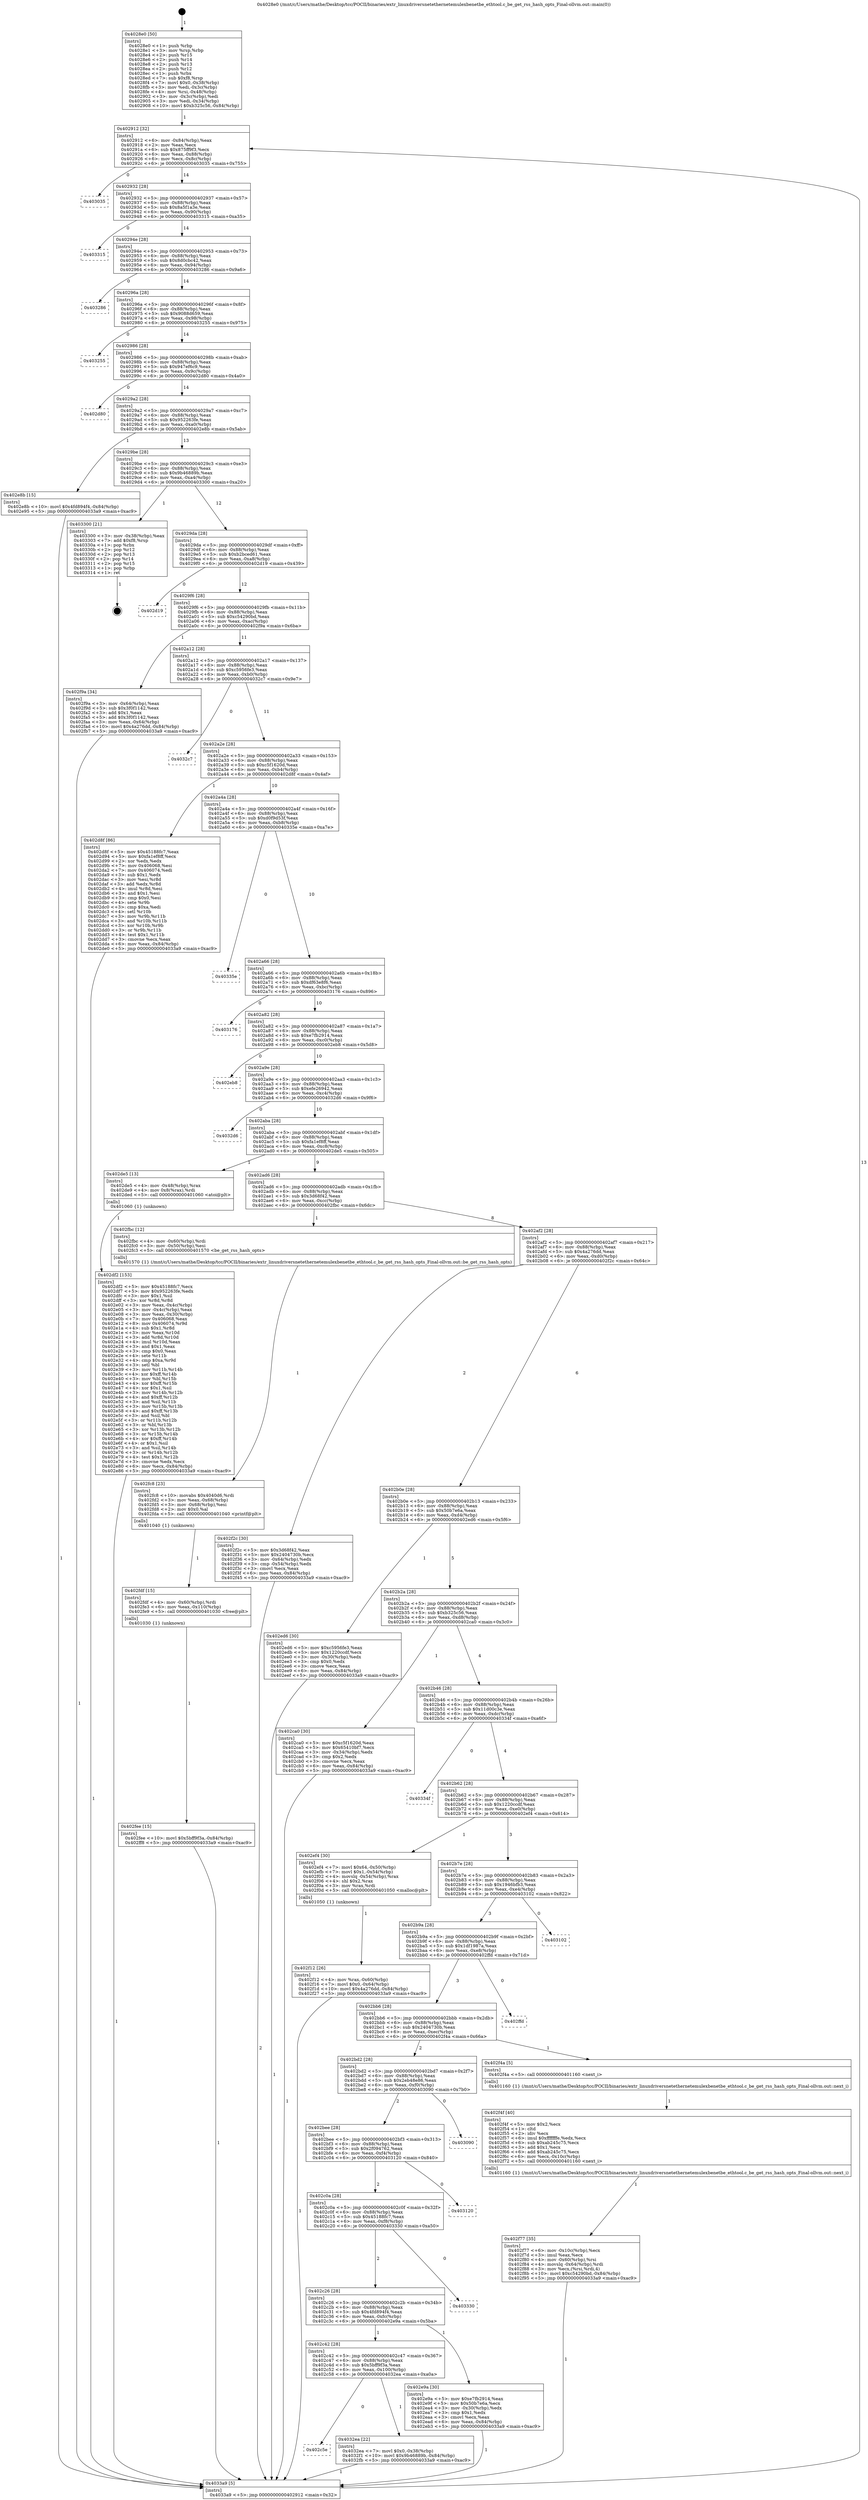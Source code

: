digraph "0x4028e0" {
  label = "0x4028e0 (/mnt/c/Users/mathe/Desktop/tcc/POCII/binaries/extr_linuxdriversnetethernetemulexbenetbe_ethtool.c_be_get_rss_hash_opts_Final-ollvm.out::main(0))"
  labelloc = "t"
  node[shape=record]

  Entry [label="",width=0.3,height=0.3,shape=circle,fillcolor=black,style=filled]
  "0x402912" [label="{
     0x402912 [32]\l
     | [instrs]\l
     &nbsp;&nbsp;0x402912 \<+6\>: mov -0x84(%rbp),%eax\l
     &nbsp;&nbsp;0x402918 \<+2\>: mov %eax,%ecx\l
     &nbsp;&nbsp;0x40291a \<+6\>: sub $0x875ff9f3,%ecx\l
     &nbsp;&nbsp;0x402920 \<+6\>: mov %eax,-0x88(%rbp)\l
     &nbsp;&nbsp;0x402926 \<+6\>: mov %ecx,-0x8c(%rbp)\l
     &nbsp;&nbsp;0x40292c \<+6\>: je 0000000000403035 \<main+0x755\>\l
  }"]
  "0x403035" [label="{
     0x403035\l
  }", style=dashed]
  "0x402932" [label="{
     0x402932 [28]\l
     | [instrs]\l
     &nbsp;&nbsp;0x402932 \<+5\>: jmp 0000000000402937 \<main+0x57\>\l
     &nbsp;&nbsp;0x402937 \<+6\>: mov -0x88(%rbp),%eax\l
     &nbsp;&nbsp;0x40293d \<+5\>: sub $0x8a5f1a3e,%eax\l
     &nbsp;&nbsp;0x402942 \<+6\>: mov %eax,-0x90(%rbp)\l
     &nbsp;&nbsp;0x402948 \<+6\>: je 0000000000403315 \<main+0xa35\>\l
  }"]
  Exit [label="",width=0.3,height=0.3,shape=circle,fillcolor=black,style=filled,peripheries=2]
  "0x403315" [label="{
     0x403315\l
  }", style=dashed]
  "0x40294e" [label="{
     0x40294e [28]\l
     | [instrs]\l
     &nbsp;&nbsp;0x40294e \<+5\>: jmp 0000000000402953 \<main+0x73\>\l
     &nbsp;&nbsp;0x402953 \<+6\>: mov -0x88(%rbp),%eax\l
     &nbsp;&nbsp;0x402959 \<+5\>: sub $0x8d0cbc42,%eax\l
     &nbsp;&nbsp;0x40295e \<+6\>: mov %eax,-0x94(%rbp)\l
     &nbsp;&nbsp;0x402964 \<+6\>: je 0000000000403286 \<main+0x9a6\>\l
  }"]
  "0x402c5e" [label="{
     0x402c5e\l
  }", style=dashed]
  "0x403286" [label="{
     0x403286\l
  }", style=dashed]
  "0x40296a" [label="{
     0x40296a [28]\l
     | [instrs]\l
     &nbsp;&nbsp;0x40296a \<+5\>: jmp 000000000040296f \<main+0x8f\>\l
     &nbsp;&nbsp;0x40296f \<+6\>: mov -0x88(%rbp),%eax\l
     &nbsp;&nbsp;0x402975 \<+5\>: sub $0x9088d659,%eax\l
     &nbsp;&nbsp;0x40297a \<+6\>: mov %eax,-0x98(%rbp)\l
     &nbsp;&nbsp;0x402980 \<+6\>: je 0000000000403255 \<main+0x975\>\l
  }"]
  "0x4032ea" [label="{
     0x4032ea [22]\l
     | [instrs]\l
     &nbsp;&nbsp;0x4032ea \<+7\>: movl $0x0,-0x38(%rbp)\l
     &nbsp;&nbsp;0x4032f1 \<+10\>: movl $0x9b46889b,-0x84(%rbp)\l
     &nbsp;&nbsp;0x4032fb \<+5\>: jmp 00000000004033a9 \<main+0xac9\>\l
  }"]
  "0x403255" [label="{
     0x403255\l
  }", style=dashed]
  "0x402986" [label="{
     0x402986 [28]\l
     | [instrs]\l
     &nbsp;&nbsp;0x402986 \<+5\>: jmp 000000000040298b \<main+0xab\>\l
     &nbsp;&nbsp;0x40298b \<+6\>: mov -0x88(%rbp),%eax\l
     &nbsp;&nbsp;0x402991 \<+5\>: sub $0x947ef6c9,%eax\l
     &nbsp;&nbsp;0x402996 \<+6\>: mov %eax,-0x9c(%rbp)\l
     &nbsp;&nbsp;0x40299c \<+6\>: je 0000000000402d80 \<main+0x4a0\>\l
  }"]
  "0x402fee" [label="{
     0x402fee [15]\l
     | [instrs]\l
     &nbsp;&nbsp;0x402fee \<+10\>: movl $0x5bff9f3a,-0x84(%rbp)\l
     &nbsp;&nbsp;0x402ff8 \<+5\>: jmp 00000000004033a9 \<main+0xac9\>\l
  }"]
  "0x402d80" [label="{
     0x402d80\l
  }", style=dashed]
  "0x4029a2" [label="{
     0x4029a2 [28]\l
     | [instrs]\l
     &nbsp;&nbsp;0x4029a2 \<+5\>: jmp 00000000004029a7 \<main+0xc7\>\l
     &nbsp;&nbsp;0x4029a7 \<+6\>: mov -0x88(%rbp),%eax\l
     &nbsp;&nbsp;0x4029ad \<+5\>: sub $0x952263fe,%eax\l
     &nbsp;&nbsp;0x4029b2 \<+6\>: mov %eax,-0xa0(%rbp)\l
     &nbsp;&nbsp;0x4029b8 \<+6\>: je 0000000000402e8b \<main+0x5ab\>\l
  }"]
  "0x402fdf" [label="{
     0x402fdf [15]\l
     | [instrs]\l
     &nbsp;&nbsp;0x402fdf \<+4\>: mov -0x60(%rbp),%rdi\l
     &nbsp;&nbsp;0x402fe3 \<+6\>: mov %eax,-0x110(%rbp)\l
     &nbsp;&nbsp;0x402fe9 \<+5\>: call 0000000000401030 \<free@plt\>\l
     | [calls]\l
     &nbsp;&nbsp;0x401030 \{1\} (unknown)\l
  }"]
  "0x402e8b" [label="{
     0x402e8b [15]\l
     | [instrs]\l
     &nbsp;&nbsp;0x402e8b \<+10\>: movl $0x4fd894f4,-0x84(%rbp)\l
     &nbsp;&nbsp;0x402e95 \<+5\>: jmp 00000000004033a9 \<main+0xac9\>\l
  }"]
  "0x4029be" [label="{
     0x4029be [28]\l
     | [instrs]\l
     &nbsp;&nbsp;0x4029be \<+5\>: jmp 00000000004029c3 \<main+0xe3\>\l
     &nbsp;&nbsp;0x4029c3 \<+6\>: mov -0x88(%rbp),%eax\l
     &nbsp;&nbsp;0x4029c9 \<+5\>: sub $0x9b46889b,%eax\l
     &nbsp;&nbsp;0x4029ce \<+6\>: mov %eax,-0xa4(%rbp)\l
     &nbsp;&nbsp;0x4029d4 \<+6\>: je 0000000000403300 \<main+0xa20\>\l
  }"]
  "0x402fc8" [label="{
     0x402fc8 [23]\l
     | [instrs]\l
     &nbsp;&nbsp;0x402fc8 \<+10\>: movabs $0x4040d6,%rdi\l
     &nbsp;&nbsp;0x402fd2 \<+3\>: mov %eax,-0x68(%rbp)\l
     &nbsp;&nbsp;0x402fd5 \<+3\>: mov -0x68(%rbp),%esi\l
     &nbsp;&nbsp;0x402fd8 \<+2\>: mov $0x0,%al\l
     &nbsp;&nbsp;0x402fda \<+5\>: call 0000000000401040 \<printf@plt\>\l
     | [calls]\l
     &nbsp;&nbsp;0x401040 \{1\} (unknown)\l
  }"]
  "0x403300" [label="{
     0x403300 [21]\l
     | [instrs]\l
     &nbsp;&nbsp;0x403300 \<+3\>: mov -0x38(%rbp),%eax\l
     &nbsp;&nbsp;0x403303 \<+7\>: add $0xf8,%rsp\l
     &nbsp;&nbsp;0x40330a \<+1\>: pop %rbx\l
     &nbsp;&nbsp;0x40330b \<+2\>: pop %r12\l
     &nbsp;&nbsp;0x40330d \<+2\>: pop %r13\l
     &nbsp;&nbsp;0x40330f \<+2\>: pop %r14\l
     &nbsp;&nbsp;0x403311 \<+2\>: pop %r15\l
     &nbsp;&nbsp;0x403313 \<+1\>: pop %rbp\l
     &nbsp;&nbsp;0x403314 \<+1\>: ret\l
  }"]
  "0x4029da" [label="{
     0x4029da [28]\l
     | [instrs]\l
     &nbsp;&nbsp;0x4029da \<+5\>: jmp 00000000004029df \<main+0xff\>\l
     &nbsp;&nbsp;0x4029df \<+6\>: mov -0x88(%rbp),%eax\l
     &nbsp;&nbsp;0x4029e5 \<+5\>: sub $0xb2bced61,%eax\l
     &nbsp;&nbsp;0x4029ea \<+6\>: mov %eax,-0xa8(%rbp)\l
     &nbsp;&nbsp;0x4029f0 \<+6\>: je 0000000000402d19 \<main+0x439\>\l
  }"]
  "0x402f77" [label="{
     0x402f77 [35]\l
     | [instrs]\l
     &nbsp;&nbsp;0x402f77 \<+6\>: mov -0x10c(%rbp),%ecx\l
     &nbsp;&nbsp;0x402f7d \<+3\>: imul %eax,%ecx\l
     &nbsp;&nbsp;0x402f80 \<+4\>: mov -0x60(%rbp),%rsi\l
     &nbsp;&nbsp;0x402f84 \<+4\>: movslq -0x64(%rbp),%rdi\l
     &nbsp;&nbsp;0x402f88 \<+3\>: mov %ecx,(%rsi,%rdi,4)\l
     &nbsp;&nbsp;0x402f8b \<+10\>: movl $0xc54290bd,-0x84(%rbp)\l
     &nbsp;&nbsp;0x402f95 \<+5\>: jmp 00000000004033a9 \<main+0xac9\>\l
  }"]
  "0x402d19" [label="{
     0x402d19\l
  }", style=dashed]
  "0x4029f6" [label="{
     0x4029f6 [28]\l
     | [instrs]\l
     &nbsp;&nbsp;0x4029f6 \<+5\>: jmp 00000000004029fb \<main+0x11b\>\l
     &nbsp;&nbsp;0x4029fb \<+6\>: mov -0x88(%rbp),%eax\l
     &nbsp;&nbsp;0x402a01 \<+5\>: sub $0xc54290bd,%eax\l
     &nbsp;&nbsp;0x402a06 \<+6\>: mov %eax,-0xac(%rbp)\l
     &nbsp;&nbsp;0x402a0c \<+6\>: je 0000000000402f9a \<main+0x6ba\>\l
  }"]
  "0x402f4f" [label="{
     0x402f4f [40]\l
     | [instrs]\l
     &nbsp;&nbsp;0x402f4f \<+5\>: mov $0x2,%ecx\l
     &nbsp;&nbsp;0x402f54 \<+1\>: cltd\l
     &nbsp;&nbsp;0x402f55 \<+2\>: idiv %ecx\l
     &nbsp;&nbsp;0x402f57 \<+6\>: imul $0xfffffffe,%edx,%ecx\l
     &nbsp;&nbsp;0x402f5d \<+6\>: sub $0xab245c75,%ecx\l
     &nbsp;&nbsp;0x402f63 \<+3\>: add $0x1,%ecx\l
     &nbsp;&nbsp;0x402f66 \<+6\>: add $0xab245c75,%ecx\l
     &nbsp;&nbsp;0x402f6c \<+6\>: mov %ecx,-0x10c(%rbp)\l
     &nbsp;&nbsp;0x402f72 \<+5\>: call 0000000000401160 \<next_i\>\l
     | [calls]\l
     &nbsp;&nbsp;0x401160 \{1\} (/mnt/c/Users/mathe/Desktop/tcc/POCII/binaries/extr_linuxdriversnetethernetemulexbenetbe_ethtool.c_be_get_rss_hash_opts_Final-ollvm.out::next_i)\l
  }"]
  "0x402f9a" [label="{
     0x402f9a [34]\l
     | [instrs]\l
     &nbsp;&nbsp;0x402f9a \<+3\>: mov -0x64(%rbp),%eax\l
     &nbsp;&nbsp;0x402f9d \<+5\>: sub $0x3f0f1142,%eax\l
     &nbsp;&nbsp;0x402fa2 \<+3\>: add $0x1,%eax\l
     &nbsp;&nbsp;0x402fa5 \<+5\>: add $0x3f0f1142,%eax\l
     &nbsp;&nbsp;0x402faa \<+3\>: mov %eax,-0x64(%rbp)\l
     &nbsp;&nbsp;0x402fad \<+10\>: movl $0x4a276dd,-0x84(%rbp)\l
     &nbsp;&nbsp;0x402fb7 \<+5\>: jmp 00000000004033a9 \<main+0xac9\>\l
  }"]
  "0x402a12" [label="{
     0x402a12 [28]\l
     | [instrs]\l
     &nbsp;&nbsp;0x402a12 \<+5\>: jmp 0000000000402a17 \<main+0x137\>\l
     &nbsp;&nbsp;0x402a17 \<+6\>: mov -0x88(%rbp),%eax\l
     &nbsp;&nbsp;0x402a1d \<+5\>: sub $0xc5956fe3,%eax\l
     &nbsp;&nbsp;0x402a22 \<+6\>: mov %eax,-0xb0(%rbp)\l
     &nbsp;&nbsp;0x402a28 \<+6\>: je 00000000004032c7 \<main+0x9e7\>\l
  }"]
  "0x402f12" [label="{
     0x402f12 [26]\l
     | [instrs]\l
     &nbsp;&nbsp;0x402f12 \<+4\>: mov %rax,-0x60(%rbp)\l
     &nbsp;&nbsp;0x402f16 \<+7\>: movl $0x0,-0x64(%rbp)\l
     &nbsp;&nbsp;0x402f1d \<+10\>: movl $0x4a276dd,-0x84(%rbp)\l
     &nbsp;&nbsp;0x402f27 \<+5\>: jmp 00000000004033a9 \<main+0xac9\>\l
  }"]
  "0x4032c7" [label="{
     0x4032c7\l
  }", style=dashed]
  "0x402a2e" [label="{
     0x402a2e [28]\l
     | [instrs]\l
     &nbsp;&nbsp;0x402a2e \<+5\>: jmp 0000000000402a33 \<main+0x153\>\l
     &nbsp;&nbsp;0x402a33 \<+6\>: mov -0x88(%rbp),%eax\l
     &nbsp;&nbsp;0x402a39 \<+5\>: sub $0xc5f1620d,%eax\l
     &nbsp;&nbsp;0x402a3e \<+6\>: mov %eax,-0xb4(%rbp)\l
     &nbsp;&nbsp;0x402a44 \<+6\>: je 0000000000402d8f \<main+0x4af\>\l
  }"]
  "0x402c42" [label="{
     0x402c42 [28]\l
     | [instrs]\l
     &nbsp;&nbsp;0x402c42 \<+5\>: jmp 0000000000402c47 \<main+0x367\>\l
     &nbsp;&nbsp;0x402c47 \<+6\>: mov -0x88(%rbp),%eax\l
     &nbsp;&nbsp;0x402c4d \<+5\>: sub $0x5bff9f3a,%eax\l
     &nbsp;&nbsp;0x402c52 \<+6\>: mov %eax,-0x100(%rbp)\l
     &nbsp;&nbsp;0x402c58 \<+6\>: je 00000000004032ea \<main+0xa0a\>\l
  }"]
  "0x402d8f" [label="{
     0x402d8f [86]\l
     | [instrs]\l
     &nbsp;&nbsp;0x402d8f \<+5\>: mov $0x45188fc7,%eax\l
     &nbsp;&nbsp;0x402d94 \<+5\>: mov $0xfa1ef8ff,%ecx\l
     &nbsp;&nbsp;0x402d99 \<+2\>: xor %edx,%edx\l
     &nbsp;&nbsp;0x402d9b \<+7\>: mov 0x406068,%esi\l
     &nbsp;&nbsp;0x402da2 \<+7\>: mov 0x406074,%edi\l
     &nbsp;&nbsp;0x402da9 \<+3\>: sub $0x1,%edx\l
     &nbsp;&nbsp;0x402dac \<+3\>: mov %esi,%r8d\l
     &nbsp;&nbsp;0x402daf \<+3\>: add %edx,%r8d\l
     &nbsp;&nbsp;0x402db2 \<+4\>: imul %r8d,%esi\l
     &nbsp;&nbsp;0x402db6 \<+3\>: and $0x1,%esi\l
     &nbsp;&nbsp;0x402db9 \<+3\>: cmp $0x0,%esi\l
     &nbsp;&nbsp;0x402dbc \<+4\>: sete %r9b\l
     &nbsp;&nbsp;0x402dc0 \<+3\>: cmp $0xa,%edi\l
     &nbsp;&nbsp;0x402dc3 \<+4\>: setl %r10b\l
     &nbsp;&nbsp;0x402dc7 \<+3\>: mov %r9b,%r11b\l
     &nbsp;&nbsp;0x402dca \<+3\>: and %r10b,%r11b\l
     &nbsp;&nbsp;0x402dcd \<+3\>: xor %r10b,%r9b\l
     &nbsp;&nbsp;0x402dd0 \<+3\>: or %r9b,%r11b\l
     &nbsp;&nbsp;0x402dd3 \<+4\>: test $0x1,%r11b\l
     &nbsp;&nbsp;0x402dd7 \<+3\>: cmovne %ecx,%eax\l
     &nbsp;&nbsp;0x402dda \<+6\>: mov %eax,-0x84(%rbp)\l
     &nbsp;&nbsp;0x402de0 \<+5\>: jmp 00000000004033a9 \<main+0xac9\>\l
  }"]
  "0x402a4a" [label="{
     0x402a4a [28]\l
     | [instrs]\l
     &nbsp;&nbsp;0x402a4a \<+5\>: jmp 0000000000402a4f \<main+0x16f\>\l
     &nbsp;&nbsp;0x402a4f \<+6\>: mov -0x88(%rbp),%eax\l
     &nbsp;&nbsp;0x402a55 \<+5\>: sub $0xd0f9d53f,%eax\l
     &nbsp;&nbsp;0x402a5a \<+6\>: mov %eax,-0xb8(%rbp)\l
     &nbsp;&nbsp;0x402a60 \<+6\>: je 000000000040335e \<main+0xa7e\>\l
  }"]
  "0x402e9a" [label="{
     0x402e9a [30]\l
     | [instrs]\l
     &nbsp;&nbsp;0x402e9a \<+5\>: mov $0xe7fb2914,%eax\l
     &nbsp;&nbsp;0x402e9f \<+5\>: mov $0x50b7e6a,%ecx\l
     &nbsp;&nbsp;0x402ea4 \<+3\>: mov -0x30(%rbp),%edx\l
     &nbsp;&nbsp;0x402ea7 \<+3\>: cmp $0x1,%edx\l
     &nbsp;&nbsp;0x402eaa \<+3\>: cmovl %ecx,%eax\l
     &nbsp;&nbsp;0x402ead \<+6\>: mov %eax,-0x84(%rbp)\l
     &nbsp;&nbsp;0x402eb3 \<+5\>: jmp 00000000004033a9 \<main+0xac9\>\l
  }"]
  "0x40335e" [label="{
     0x40335e\l
  }", style=dashed]
  "0x402a66" [label="{
     0x402a66 [28]\l
     | [instrs]\l
     &nbsp;&nbsp;0x402a66 \<+5\>: jmp 0000000000402a6b \<main+0x18b\>\l
     &nbsp;&nbsp;0x402a6b \<+6\>: mov -0x88(%rbp),%eax\l
     &nbsp;&nbsp;0x402a71 \<+5\>: sub $0xdf63e8f6,%eax\l
     &nbsp;&nbsp;0x402a76 \<+6\>: mov %eax,-0xbc(%rbp)\l
     &nbsp;&nbsp;0x402a7c \<+6\>: je 0000000000403176 \<main+0x896\>\l
  }"]
  "0x402c26" [label="{
     0x402c26 [28]\l
     | [instrs]\l
     &nbsp;&nbsp;0x402c26 \<+5\>: jmp 0000000000402c2b \<main+0x34b\>\l
     &nbsp;&nbsp;0x402c2b \<+6\>: mov -0x88(%rbp),%eax\l
     &nbsp;&nbsp;0x402c31 \<+5\>: sub $0x4fd894f4,%eax\l
     &nbsp;&nbsp;0x402c36 \<+6\>: mov %eax,-0xfc(%rbp)\l
     &nbsp;&nbsp;0x402c3c \<+6\>: je 0000000000402e9a \<main+0x5ba\>\l
  }"]
  "0x403176" [label="{
     0x403176\l
  }", style=dashed]
  "0x402a82" [label="{
     0x402a82 [28]\l
     | [instrs]\l
     &nbsp;&nbsp;0x402a82 \<+5\>: jmp 0000000000402a87 \<main+0x1a7\>\l
     &nbsp;&nbsp;0x402a87 \<+6\>: mov -0x88(%rbp),%eax\l
     &nbsp;&nbsp;0x402a8d \<+5\>: sub $0xe7fb2914,%eax\l
     &nbsp;&nbsp;0x402a92 \<+6\>: mov %eax,-0xc0(%rbp)\l
     &nbsp;&nbsp;0x402a98 \<+6\>: je 0000000000402eb8 \<main+0x5d8\>\l
  }"]
  "0x403330" [label="{
     0x403330\l
  }", style=dashed]
  "0x402eb8" [label="{
     0x402eb8\l
  }", style=dashed]
  "0x402a9e" [label="{
     0x402a9e [28]\l
     | [instrs]\l
     &nbsp;&nbsp;0x402a9e \<+5\>: jmp 0000000000402aa3 \<main+0x1c3\>\l
     &nbsp;&nbsp;0x402aa3 \<+6\>: mov -0x88(%rbp),%eax\l
     &nbsp;&nbsp;0x402aa9 \<+5\>: sub $0xefe26942,%eax\l
     &nbsp;&nbsp;0x402aae \<+6\>: mov %eax,-0xc4(%rbp)\l
     &nbsp;&nbsp;0x402ab4 \<+6\>: je 00000000004032d6 \<main+0x9f6\>\l
  }"]
  "0x402c0a" [label="{
     0x402c0a [28]\l
     | [instrs]\l
     &nbsp;&nbsp;0x402c0a \<+5\>: jmp 0000000000402c0f \<main+0x32f\>\l
     &nbsp;&nbsp;0x402c0f \<+6\>: mov -0x88(%rbp),%eax\l
     &nbsp;&nbsp;0x402c15 \<+5\>: sub $0x45188fc7,%eax\l
     &nbsp;&nbsp;0x402c1a \<+6\>: mov %eax,-0xf8(%rbp)\l
     &nbsp;&nbsp;0x402c20 \<+6\>: je 0000000000403330 \<main+0xa50\>\l
  }"]
  "0x4032d6" [label="{
     0x4032d6\l
  }", style=dashed]
  "0x402aba" [label="{
     0x402aba [28]\l
     | [instrs]\l
     &nbsp;&nbsp;0x402aba \<+5\>: jmp 0000000000402abf \<main+0x1df\>\l
     &nbsp;&nbsp;0x402abf \<+6\>: mov -0x88(%rbp),%eax\l
     &nbsp;&nbsp;0x402ac5 \<+5\>: sub $0xfa1ef8ff,%eax\l
     &nbsp;&nbsp;0x402aca \<+6\>: mov %eax,-0xc8(%rbp)\l
     &nbsp;&nbsp;0x402ad0 \<+6\>: je 0000000000402de5 \<main+0x505\>\l
  }"]
  "0x403120" [label="{
     0x403120\l
  }", style=dashed]
  "0x402de5" [label="{
     0x402de5 [13]\l
     | [instrs]\l
     &nbsp;&nbsp;0x402de5 \<+4\>: mov -0x48(%rbp),%rax\l
     &nbsp;&nbsp;0x402de9 \<+4\>: mov 0x8(%rax),%rdi\l
     &nbsp;&nbsp;0x402ded \<+5\>: call 0000000000401060 \<atoi@plt\>\l
     | [calls]\l
     &nbsp;&nbsp;0x401060 \{1\} (unknown)\l
  }"]
  "0x402ad6" [label="{
     0x402ad6 [28]\l
     | [instrs]\l
     &nbsp;&nbsp;0x402ad6 \<+5\>: jmp 0000000000402adb \<main+0x1fb\>\l
     &nbsp;&nbsp;0x402adb \<+6\>: mov -0x88(%rbp),%eax\l
     &nbsp;&nbsp;0x402ae1 \<+5\>: sub $0x3d68f42,%eax\l
     &nbsp;&nbsp;0x402ae6 \<+6\>: mov %eax,-0xcc(%rbp)\l
     &nbsp;&nbsp;0x402aec \<+6\>: je 0000000000402fbc \<main+0x6dc\>\l
  }"]
  "0x402bee" [label="{
     0x402bee [28]\l
     | [instrs]\l
     &nbsp;&nbsp;0x402bee \<+5\>: jmp 0000000000402bf3 \<main+0x313\>\l
     &nbsp;&nbsp;0x402bf3 \<+6\>: mov -0x88(%rbp),%eax\l
     &nbsp;&nbsp;0x402bf9 \<+5\>: sub $0x2f094762,%eax\l
     &nbsp;&nbsp;0x402bfe \<+6\>: mov %eax,-0xf4(%rbp)\l
     &nbsp;&nbsp;0x402c04 \<+6\>: je 0000000000403120 \<main+0x840\>\l
  }"]
  "0x402fbc" [label="{
     0x402fbc [12]\l
     | [instrs]\l
     &nbsp;&nbsp;0x402fbc \<+4\>: mov -0x60(%rbp),%rdi\l
     &nbsp;&nbsp;0x402fc0 \<+3\>: mov -0x50(%rbp),%esi\l
     &nbsp;&nbsp;0x402fc3 \<+5\>: call 0000000000401570 \<be_get_rss_hash_opts\>\l
     | [calls]\l
     &nbsp;&nbsp;0x401570 \{1\} (/mnt/c/Users/mathe/Desktop/tcc/POCII/binaries/extr_linuxdriversnetethernetemulexbenetbe_ethtool.c_be_get_rss_hash_opts_Final-ollvm.out::be_get_rss_hash_opts)\l
  }"]
  "0x402af2" [label="{
     0x402af2 [28]\l
     | [instrs]\l
     &nbsp;&nbsp;0x402af2 \<+5\>: jmp 0000000000402af7 \<main+0x217\>\l
     &nbsp;&nbsp;0x402af7 \<+6\>: mov -0x88(%rbp),%eax\l
     &nbsp;&nbsp;0x402afd \<+5\>: sub $0x4a276dd,%eax\l
     &nbsp;&nbsp;0x402b02 \<+6\>: mov %eax,-0xd0(%rbp)\l
     &nbsp;&nbsp;0x402b08 \<+6\>: je 0000000000402f2c \<main+0x64c\>\l
  }"]
  "0x403090" [label="{
     0x403090\l
  }", style=dashed]
  "0x402f2c" [label="{
     0x402f2c [30]\l
     | [instrs]\l
     &nbsp;&nbsp;0x402f2c \<+5\>: mov $0x3d68f42,%eax\l
     &nbsp;&nbsp;0x402f31 \<+5\>: mov $0x2404730b,%ecx\l
     &nbsp;&nbsp;0x402f36 \<+3\>: mov -0x64(%rbp),%edx\l
     &nbsp;&nbsp;0x402f39 \<+3\>: cmp -0x54(%rbp),%edx\l
     &nbsp;&nbsp;0x402f3c \<+3\>: cmovl %ecx,%eax\l
     &nbsp;&nbsp;0x402f3f \<+6\>: mov %eax,-0x84(%rbp)\l
     &nbsp;&nbsp;0x402f45 \<+5\>: jmp 00000000004033a9 \<main+0xac9\>\l
  }"]
  "0x402b0e" [label="{
     0x402b0e [28]\l
     | [instrs]\l
     &nbsp;&nbsp;0x402b0e \<+5\>: jmp 0000000000402b13 \<main+0x233\>\l
     &nbsp;&nbsp;0x402b13 \<+6\>: mov -0x88(%rbp),%eax\l
     &nbsp;&nbsp;0x402b19 \<+5\>: sub $0x50b7e6a,%eax\l
     &nbsp;&nbsp;0x402b1e \<+6\>: mov %eax,-0xd4(%rbp)\l
     &nbsp;&nbsp;0x402b24 \<+6\>: je 0000000000402ed6 \<main+0x5f6\>\l
  }"]
  "0x402bd2" [label="{
     0x402bd2 [28]\l
     | [instrs]\l
     &nbsp;&nbsp;0x402bd2 \<+5\>: jmp 0000000000402bd7 \<main+0x2f7\>\l
     &nbsp;&nbsp;0x402bd7 \<+6\>: mov -0x88(%rbp),%eax\l
     &nbsp;&nbsp;0x402bdd \<+5\>: sub $0x2eb48e86,%eax\l
     &nbsp;&nbsp;0x402be2 \<+6\>: mov %eax,-0xf0(%rbp)\l
     &nbsp;&nbsp;0x402be8 \<+6\>: je 0000000000403090 \<main+0x7b0\>\l
  }"]
  "0x402ed6" [label="{
     0x402ed6 [30]\l
     | [instrs]\l
     &nbsp;&nbsp;0x402ed6 \<+5\>: mov $0xc5956fe3,%eax\l
     &nbsp;&nbsp;0x402edb \<+5\>: mov $0x1220ccdf,%ecx\l
     &nbsp;&nbsp;0x402ee0 \<+3\>: mov -0x30(%rbp),%edx\l
     &nbsp;&nbsp;0x402ee3 \<+3\>: cmp $0x0,%edx\l
     &nbsp;&nbsp;0x402ee6 \<+3\>: cmove %ecx,%eax\l
     &nbsp;&nbsp;0x402ee9 \<+6\>: mov %eax,-0x84(%rbp)\l
     &nbsp;&nbsp;0x402eef \<+5\>: jmp 00000000004033a9 \<main+0xac9\>\l
  }"]
  "0x402b2a" [label="{
     0x402b2a [28]\l
     | [instrs]\l
     &nbsp;&nbsp;0x402b2a \<+5\>: jmp 0000000000402b2f \<main+0x24f\>\l
     &nbsp;&nbsp;0x402b2f \<+6\>: mov -0x88(%rbp),%eax\l
     &nbsp;&nbsp;0x402b35 \<+5\>: sub $0xb325c56,%eax\l
     &nbsp;&nbsp;0x402b3a \<+6\>: mov %eax,-0xd8(%rbp)\l
     &nbsp;&nbsp;0x402b40 \<+6\>: je 0000000000402ca0 \<main+0x3c0\>\l
  }"]
  "0x402f4a" [label="{
     0x402f4a [5]\l
     | [instrs]\l
     &nbsp;&nbsp;0x402f4a \<+5\>: call 0000000000401160 \<next_i\>\l
     | [calls]\l
     &nbsp;&nbsp;0x401160 \{1\} (/mnt/c/Users/mathe/Desktop/tcc/POCII/binaries/extr_linuxdriversnetethernetemulexbenetbe_ethtool.c_be_get_rss_hash_opts_Final-ollvm.out::next_i)\l
  }"]
  "0x402ca0" [label="{
     0x402ca0 [30]\l
     | [instrs]\l
     &nbsp;&nbsp;0x402ca0 \<+5\>: mov $0xc5f1620d,%eax\l
     &nbsp;&nbsp;0x402ca5 \<+5\>: mov $0x65410bf7,%ecx\l
     &nbsp;&nbsp;0x402caa \<+3\>: mov -0x34(%rbp),%edx\l
     &nbsp;&nbsp;0x402cad \<+3\>: cmp $0x2,%edx\l
     &nbsp;&nbsp;0x402cb0 \<+3\>: cmovne %ecx,%eax\l
     &nbsp;&nbsp;0x402cb3 \<+6\>: mov %eax,-0x84(%rbp)\l
     &nbsp;&nbsp;0x402cb9 \<+5\>: jmp 00000000004033a9 \<main+0xac9\>\l
  }"]
  "0x402b46" [label="{
     0x402b46 [28]\l
     | [instrs]\l
     &nbsp;&nbsp;0x402b46 \<+5\>: jmp 0000000000402b4b \<main+0x26b\>\l
     &nbsp;&nbsp;0x402b4b \<+6\>: mov -0x88(%rbp),%eax\l
     &nbsp;&nbsp;0x402b51 \<+5\>: sub $0x11d00c3e,%eax\l
     &nbsp;&nbsp;0x402b56 \<+6\>: mov %eax,-0xdc(%rbp)\l
     &nbsp;&nbsp;0x402b5c \<+6\>: je 000000000040334f \<main+0xa6f\>\l
  }"]
  "0x4033a9" [label="{
     0x4033a9 [5]\l
     | [instrs]\l
     &nbsp;&nbsp;0x4033a9 \<+5\>: jmp 0000000000402912 \<main+0x32\>\l
  }"]
  "0x4028e0" [label="{
     0x4028e0 [50]\l
     | [instrs]\l
     &nbsp;&nbsp;0x4028e0 \<+1\>: push %rbp\l
     &nbsp;&nbsp;0x4028e1 \<+3\>: mov %rsp,%rbp\l
     &nbsp;&nbsp;0x4028e4 \<+2\>: push %r15\l
     &nbsp;&nbsp;0x4028e6 \<+2\>: push %r14\l
     &nbsp;&nbsp;0x4028e8 \<+2\>: push %r13\l
     &nbsp;&nbsp;0x4028ea \<+2\>: push %r12\l
     &nbsp;&nbsp;0x4028ec \<+1\>: push %rbx\l
     &nbsp;&nbsp;0x4028ed \<+7\>: sub $0xf8,%rsp\l
     &nbsp;&nbsp;0x4028f4 \<+7\>: movl $0x0,-0x38(%rbp)\l
     &nbsp;&nbsp;0x4028fb \<+3\>: mov %edi,-0x3c(%rbp)\l
     &nbsp;&nbsp;0x4028fe \<+4\>: mov %rsi,-0x48(%rbp)\l
     &nbsp;&nbsp;0x402902 \<+3\>: mov -0x3c(%rbp),%edi\l
     &nbsp;&nbsp;0x402905 \<+3\>: mov %edi,-0x34(%rbp)\l
     &nbsp;&nbsp;0x402908 \<+10\>: movl $0xb325c56,-0x84(%rbp)\l
  }"]
  "0x402df2" [label="{
     0x402df2 [153]\l
     | [instrs]\l
     &nbsp;&nbsp;0x402df2 \<+5\>: mov $0x45188fc7,%ecx\l
     &nbsp;&nbsp;0x402df7 \<+5\>: mov $0x952263fe,%edx\l
     &nbsp;&nbsp;0x402dfc \<+3\>: mov $0x1,%sil\l
     &nbsp;&nbsp;0x402dff \<+3\>: xor %r8d,%r8d\l
     &nbsp;&nbsp;0x402e02 \<+3\>: mov %eax,-0x4c(%rbp)\l
     &nbsp;&nbsp;0x402e05 \<+3\>: mov -0x4c(%rbp),%eax\l
     &nbsp;&nbsp;0x402e08 \<+3\>: mov %eax,-0x30(%rbp)\l
     &nbsp;&nbsp;0x402e0b \<+7\>: mov 0x406068,%eax\l
     &nbsp;&nbsp;0x402e12 \<+8\>: mov 0x406074,%r9d\l
     &nbsp;&nbsp;0x402e1a \<+4\>: sub $0x1,%r8d\l
     &nbsp;&nbsp;0x402e1e \<+3\>: mov %eax,%r10d\l
     &nbsp;&nbsp;0x402e21 \<+3\>: add %r8d,%r10d\l
     &nbsp;&nbsp;0x402e24 \<+4\>: imul %r10d,%eax\l
     &nbsp;&nbsp;0x402e28 \<+3\>: and $0x1,%eax\l
     &nbsp;&nbsp;0x402e2b \<+3\>: cmp $0x0,%eax\l
     &nbsp;&nbsp;0x402e2e \<+4\>: sete %r11b\l
     &nbsp;&nbsp;0x402e32 \<+4\>: cmp $0xa,%r9d\l
     &nbsp;&nbsp;0x402e36 \<+3\>: setl %bl\l
     &nbsp;&nbsp;0x402e39 \<+3\>: mov %r11b,%r14b\l
     &nbsp;&nbsp;0x402e3c \<+4\>: xor $0xff,%r14b\l
     &nbsp;&nbsp;0x402e40 \<+3\>: mov %bl,%r15b\l
     &nbsp;&nbsp;0x402e43 \<+4\>: xor $0xff,%r15b\l
     &nbsp;&nbsp;0x402e47 \<+4\>: xor $0x1,%sil\l
     &nbsp;&nbsp;0x402e4b \<+3\>: mov %r14b,%r12b\l
     &nbsp;&nbsp;0x402e4e \<+4\>: and $0xff,%r12b\l
     &nbsp;&nbsp;0x402e52 \<+3\>: and %sil,%r11b\l
     &nbsp;&nbsp;0x402e55 \<+3\>: mov %r15b,%r13b\l
     &nbsp;&nbsp;0x402e58 \<+4\>: and $0xff,%r13b\l
     &nbsp;&nbsp;0x402e5c \<+3\>: and %sil,%bl\l
     &nbsp;&nbsp;0x402e5f \<+3\>: or %r11b,%r12b\l
     &nbsp;&nbsp;0x402e62 \<+3\>: or %bl,%r13b\l
     &nbsp;&nbsp;0x402e65 \<+3\>: xor %r13b,%r12b\l
     &nbsp;&nbsp;0x402e68 \<+3\>: or %r15b,%r14b\l
     &nbsp;&nbsp;0x402e6b \<+4\>: xor $0xff,%r14b\l
     &nbsp;&nbsp;0x402e6f \<+4\>: or $0x1,%sil\l
     &nbsp;&nbsp;0x402e73 \<+3\>: and %sil,%r14b\l
     &nbsp;&nbsp;0x402e76 \<+3\>: or %r14b,%r12b\l
     &nbsp;&nbsp;0x402e79 \<+4\>: test $0x1,%r12b\l
     &nbsp;&nbsp;0x402e7d \<+3\>: cmovne %edx,%ecx\l
     &nbsp;&nbsp;0x402e80 \<+6\>: mov %ecx,-0x84(%rbp)\l
     &nbsp;&nbsp;0x402e86 \<+5\>: jmp 00000000004033a9 \<main+0xac9\>\l
  }"]
  "0x402bb6" [label="{
     0x402bb6 [28]\l
     | [instrs]\l
     &nbsp;&nbsp;0x402bb6 \<+5\>: jmp 0000000000402bbb \<main+0x2db\>\l
     &nbsp;&nbsp;0x402bbb \<+6\>: mov -0x88(%rbp),%eax\l
     &nbsp;&nbsp;0x402bc1 \<+5\>: sub $0x2404730b,%eax\l
     &nbsp;&nbsp;0x402bc6 \<+6\>: mov %eax,-0xec(%rbp)\l
     &nbsp;&nbsp;0x402bcc \<+6\>: je 0000000000402f4a \<main+0x66a\>\l
  }"]
  "0x40334f" [label="{
     0x40334f\l
  }", style=dashed]
  "0x402b62" [label="{
     0x402b62 [28]\l
     | [instrs]\l
     &nbsp;&nbsp;0x402b62 \<+5\>: jmp 0000000000402b67 \<main+0x287\>\l
     &nbsp;&nbsp;0x402b67 \<+6\>: mov -0x88(%rbp),%eax\l
     &nbsp;&nbsp;0x402b6d \<+5\>: sub $0x1220ccdf,%eax\l
     &nbsp;&nbsp;0x402b72 \<+6\>: mov %eax,-0xe0(%rbp)\l
     &nbsp;&nbsp;0x402b78 \<+6\>: je 0000000000402ef4 \<main+0x614\>\l
  }"]
  "0x402ffd" [label="{
     0x402ffd\l
  }", style=dashed]
  "0x402ef4" [label="{
     0x402ef4 [30]\l
     | [instrs]\l
     &nbsp;&nbsp;0x402ef4 \<+7\>: movl $0x64,-0x50(%rbp)\l
     &nbsp;&nbsp;0x402efb \<+7\>: movl $0x1,-0x54(%rbp)\l
     &nbsp;&nbsp;0x402f02 \<+4\>: movslq -0x54(%rbp),%rax\l
     &nbsp;&nbsp;0x402f06 \<+4\>: shl $0x2,%rax\l
     &nbsp;&nbsp;0x402f0a \<+3\>: mov %rax,%rdi\l
     &nbsp;&nbsp;0x402f0d \<+5\>: call 0000000000401050 \<malloc@plt\>\l
     | [calls]\l
     &nbsp;&nbsp;0x401050 \{1\} (unknown)\l
  }"]
  "0x402b7e" [label="{
     0x402b7e [28]\l
     | [instrs]\l
     &nbsp;&nbsp;0x402b7e \<+5\>: jmp 0000000000402b83 \<main+0x2a3\>\l
     &nbsp;&nbsp;0x402b83 \<+6\>: mov -0x88(%rbp),%eax\l
     &nbsp;&nbsp;0x402b89 \<+5\>: sub $0x1946bfb3,%eax\l
     &nbsp;&nbsp;0x402b8e \<+6\>: mov %eax,-0xe4(%rbp)\l
     &nbsp;&nbsp;0x402b94 \<+6\>: je 0000000000403102 \<main+0x822\>\l
  }"]
  "0x402b9a" [label="{
     0x402b9a [28]\l
     | [instrs]\l
     &nbsp;&nbsp;0x402b9a \<+5\>: jmp 0000000000402b9f \<main+0x2bf\>\l
     &nbsp;&nbsp;0x402b9f \<+6\>: mov -0x88(%rbp),%eax\l
     &nbsp;&nbsp;0x402ba5 \<+5\>: sub $0x1df1987a,%eax\l
     &nbsp;&nbsp;0x402baa \<+6\>: mov %eax,-0xe8(%rbp)\l
     &nbsp;&nbsp;0x402bb0 \<+6\>: je 0000000000402ffd \<main+0x71d\>\l
  }"]
  "0x403102" [label="{
     0x403102\l
  }", style=dashed]
  Entry -> "0x4028e0" [label=" 1"]
  "0x402912" -> "0x403035" [label=" 0"]
  "0x402912" -> "0x402932" [label=" 14"]
  "0x403300" -> Exit [label=" 1"]
  "0x402932" -> "0x403315" [label=" 0"]
  "0x402932" -> "0x40294e" [label=" 14"]
  "0x4032ea" -> "0x4033a9" [label=" 1"]
  "0x40294e" -> "0x403286" [label=" 0"]
  "0x40294e" -> "0x40296a" [label=" 14"]
  "0x402c42" -> "0x402c5e" [label=" 0"]
  "0x40296a" -> "0x403255" [label=" 0"]
  "0x40296a" -> "0x402986" [label=" 14"]
  "0x402c42" -> "0x4032ea" [label=" 1"]
  "0x402986" -> "0x402d80" [label=" 0"]
  "0x402986" -> "0x4029a2" [label=" 14"]
  "0x402fee" -> "0x4033a9" [label=" 1"]
  "0x4029a2" -> "0x402e8b" [label=" 1"]
  "0x4029a2" -> "0x4029be" [label=" 13"]
  "0x402fdf" -> "0x402fee" [label=" 1"]
  "0x4029be" -> "0x403300" [label=" 1"]
  "0x4029be" -> "0x4029da" [label=" 12"]
  "0x402fc8" -> "0x402fdf" [label=" 1"]
  "0x4029da" -> "0x402d19" [label=" 0"]
  "0x4029da" -> "0x4029f6" [label=" 12"]
  "0x402fbc" -> "0x402fc8" [label=" 1"]
  "0x4029f6" -> "0x402f9a" [label=" 1"]
  "0x4029f6" -> "0x402a12" [label=" 11"]
  "0x402f9a" -> "0x4033a9" [label=" 1"]
  "0x402a12" -> "0x4032c7" [label=" 0"]
  "0x402a12" -> "0x402a2e" [label=" 11"]
  "0x402f77" -> "0x4033a9" [label=" 1"]
  "0x402a2e" -> "0x402d8f" [label=" 1"]
  "0x402a2e" -> "0x402a4a" [label=" 10"]
  "0x402f4f" -> "0x402f77" [label=" 1"]
  "0x402a4a" -> "0x40335e" [label=" 0"]
  "0x402a4a" -> "0x402a66" [label=" 10"]
  "0x402f4a" -> "0x402f4f" [label=" 1"]
  "0x402a66" -> "0x403176" [label=" 0"]
  "0x402a66" -> "0x402a82" [label=" 10"]
  "0x402f12" -> "0x4033a9" [label=" 1"]
  "0x402a82" -> "0x402eb8" [label=" 0"]
  "0x402a82" -> "0x402a9e" [label=" 10"]
  "0x402ef4" -> "0x402f12" [label=" 1"]
  "0x402a9e" -> "0x4032d6" [label=" 0"]
  "0x402a9e" -> "0x402aba" [label=" 10"]
  "0x402e9a" -> "0x4033a9" [label=" 1"]
  "0x402aba" -> "0x402de5" [label=" 1"]
  "0x402aba" -> "0x402ad6" [label=" 9"]
  "0x402c26" -> "0x402c42" [label=" 1"]
  "0x402ad6" -> "0x402fbc" [label=" 1"]
  "0x402ad6" -> "0x402af2" [label=" 8"]
  "0x402f2c" -> "0x4033a9" [label=" 2"]
  "0x402af2" -> "0x402f2c" [label=" 2"]
  "0x402af2" -> "0x402b0e" [label=" 6"]
  "0x402c0a" -> "0x402c26" [label=" 2"]
  "0x402b0e" -> "0x402ed6" [label=" 1"]
  "0x402b0e" -> "0x402b2a" [label=" 5"]
  "0x402ed6" -> "0x4033a9" [label=" 1"]
  "0x402b2a" -> "0x402ca0" [label=" 1"]
  "0x402b2a" -> "0x402b46" [label=" 4"]
  "0x402ca0" -> "0x4033a9" [label=" 1"]
  "0x4028e0" -> "0x402912" [label=" 1"]
  "0x4033a9" -> "0x402912" [label=" 13"]
  "0x402d8f" -> "0x4033a9" [label=" 1"]
  "0x402de5" -> "0x402df2" [label=" 1"]
  "0x402df2" -> "0x4033a9" [label=" 1"]
  "0x402e8b" -> "0x4033a9" [label=" 1"]
  "0x402bee" -> "0x402c0a" [label=" 2"]
  "0x402b46" -> "0x40334f" [label=" 0"]
  "0x402b46" -> "0x402b62" [label=" 4"]
  "0x402c26" -> "0x402e9a" [label=" 1"]
  "0x402b62" -> "0x402ef4" [label=" 1"]
  "0x402b62" -> "0x402b7e" [label=" 3"]
  "0x402bd2" -> "0x402bee" [label=" 2"]
  "0x402b7e" -> "0x403102" [label=" 0"]
  "0x402b7e" -> "0x402b9a" [label=" 3"]
  "0x402bd2" -> "0x403090" [label=" 0"]
  "0x402b9a" -> "0x402ffd" [label=" 0"]
  "0x402b9a" -> "0x402bb6" [label=" 3"]
  "0x402bee" -> "0x403120" [label=" 0"]
  "0x402bb6" -> "0x402f4a" [label=" 1"]
  "0x402bb6" -> "0x402bd2" [label=" 2"]
  "0x402c0a" -> "0x403330" [label=" 0"]
}
